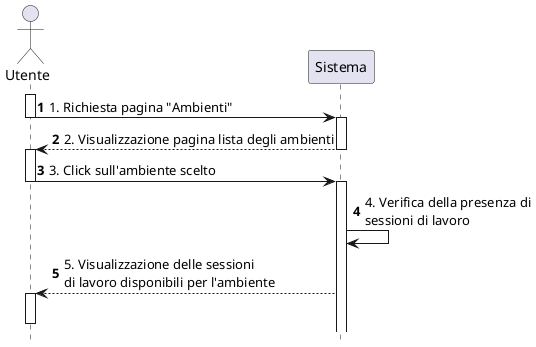 
  ┌─┐
  ║"│
  └┬┘
  ┌┼┐
   │                                              ┌───────┐
  ┌┴┐                                             │Sistema│
Utente                                            └───┬───┘
 ┌┴┐        1 1. Richiesta pagina "Ambienti"         ┌┴┐
 │ │ ──────────────────────────────────────────────> │ │
 └┬┘                                                 │ │
  │ 2 2. Visualizzazione pagina lista degli ambienti │ │
  │ <─ ─ ─ ─ ─ ─ ─ ─ ─ ─ ─ ─ ─ ─ ─ ─ ─ ─ ─ ─ ─ ─ ─ ─ │ │
  │                                                  └┬┘
  │          3 3. Click sull'ambiente scelto          │
  │ ─────────────────────────────────────────────────>│
  │                                                   │
  │                                                   ────┐
  │                                                       │ <b>4</b>
  │                                                   <───┘ 4. Verifica della presenza di
  │                                                         sessioni di lavoro
  │
  │                                                   │
 ┌┴┐       5 5. Visualizzazione delle sessioni        │
 │ │       di lavoro disponibili per l'ambiente       │
 │ │ <─ ─ ─ ─ ─ ─ ─ ─ ─ ─ ─ ─ ─ ─ ─ ─ ─ ─ ─ ─ ─ ─ ─ ─ │
 │ │                                                  │
 │ │                                                  │
 │ │                                                  │
 │ │                                                  │
 │ │                                                  │
 │ │                                                  │
 │ │                                                  │
 │ │                                                  │
 │ │                                                  │
 │ │                                                  │
 │ │                                                  │
 │ │                                                  │
 │ │                                                  │
 │ │                                                  │
 │ │                                                  │
 │ │                                                  │
 │ │                                                  │
 │ │                                                  │
 │ │                                                  │
 │ │                                                  │
 │ │                                                  │
 │ │                                                  │
 │ │                                                  │
 │ │                                                  │
 │ │                                                  │
 │ │                                                  │
 │ │                                                  │
 │ │                                                  │
 │ │                                                  │
 │ │                                                  │
 └┬┘                                                  │

@startuml
hide footbox
autonumber
Actor Utente
activate Utente
Utente -> Sistema   :   1. Richiesta pagina "Ambienti"     
deactivate Utente
activate Sistema
Sistema --> Utente  :   2. Visualizzazione pagina lista degli ambienti 
deactivate Sistema
activate Utente
Utente -> Sistema   :   3. Click sull'ambiente scelto
deactivate Utente
activate Sistema
Sistema -> Sistema  :   4. Verifica della presenza di\nsessioni di lavoro
Sistema --> Utente  :   5. Visualizzazione delle sessioni\ndi lavoro disponibili per l'ambiente
activate Utente
deactivate Utente
@enduml
